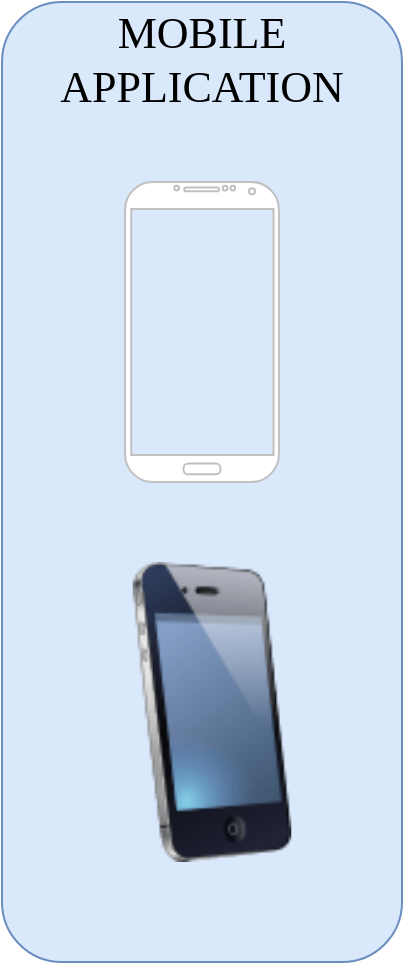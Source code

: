 <mxfile version="22.1.16" type="github">
  <diagram id="a45cf8ec-cd66-6f27-3ac3-be6e809c9e4a" name="Page-1">
    <mxGraphModel dx="1026" dy="625" grid="1" gridSize="10" guides="1" tooltips="1" connect="1" arrows="1" fold="1" page="1" pageScale="1" pageWidth="827" pageHeight="1169" background="none" math="0" shadow="0">
      <root>
        <mxCell id="0" />
        <mxCell id="1" parent="0" />
        <mxCell id="wqWezYR65BFVsAlvhWQY-183" value="" style="group" vertex="1" connectable="0" parent="1">
          <mxGeometry x="20" y="20" width="200" height="480" as="geometry" />
        </mxCell>
        <mxCell id="wqWezYR65BFVsAlvhWQY-181" value="" style="group" vertex="1" connectable="0" parent="wqWezYR65BFVsAlvhWQY-183">
          <mxGeometry width="200" height="480" as="geometry" />
        </mxCell>
        <mxCell id="wqWezYR65BFVsAlvhWQY-173" value="" style="rounded=1;whiteSpace=wrap;html=1;fillColor=#dae8fc;strokeColor=#6c8ebf;movable=1;resizable=1;rotatable=1;deletable=1;editable=1;locked=0;connectable=1;" vertex="1" parent="wqWezYR65BFVsAlvhWQY-181">
          <mxGeometry width="200" height="480" as="geometry" />
        </mxCell>
        <mxCell id="wqWezYR65BFVsAlvhWQY-174" value="&lt;div&gt;&lt;font style=&quot;font-size: 22px;&quot; face=&quot;Tahoma&quot;&gt;MOBILE APPLICATION&lt;/font&gt;&lt;/div&gt;" style="text;strokeColor=none;align=center;fillColor=none;html=1;verticalAlign=middle;whiteSpace=wrap;rounded=0;movable=1;resizable=1;rotatable=1;deletable=1;editable=1;locked=0;connectable=1;" vertex="1" parent="wqWezYR65BFVsAlvhWQY-181">
          <mxGeometry x="70" y="16.552" width="60" height="24.828" as="geometry" />
        </mxCell>
        <mxCell id="wqWezYR65BFVsAlvhWQY-177" value="" style="image;html=1;image=img/lib/clip_art/telecommunication/iPhone_128x128.png" vertex="1" parent="wqWezYR65BFVsAlvhWQY-181">
          <mxGeometry x="50" y="280" width="110" height="150" as="geometry" />
        </mxCell>
        <mxCell id="wqWezYR65BFVsAlvhWQY-180" value="" style="group" vertex="1" connectable="0" parent="wqWezYR65BFVsAlvhWQY-183">
          <mxGeometry x="61.54" y="90" width="76.92" height="150" as="geometry" />
        </mxCell>
        <mxCell id="wqWezYR65BFVsAlvhWQY-176" value="" style="verticalLabelPosition=bottom;verticalAlign=top;html=1;shadow=0;dashed=0;strokeWidth=1;shape=mxgraph.android.phone2;strokeColor=#c0c0c0;" vertex="1" parent="wqWezYR65BFVsAlvhWQY-180">
          <mxGeometry width="76.92" height="150" as="geometry" />
        </mxCell>
        <mxCell id="wqWezYR65BFVsAlvhWQY-179" value="" style="shape=image;html=1;verticalAlign=top;verticalLabelPosition=bottom;labelBackgroundColor=#ffffff;imageAspect=0;aspect=fixed;image=https://cdn3.iconfinder.com/data/icons/social-media-2068/64/_Android-128.png" vertex="1" parent="wqWezYR65BFVsAlvhWQY-180">
          <mxGeometry x="3.96" y="40.5" width="69" height="69" as="geometry" />
        </mxCell>
      </root>
    </mxGraphModel>
  </diagram>
</mxfile>
